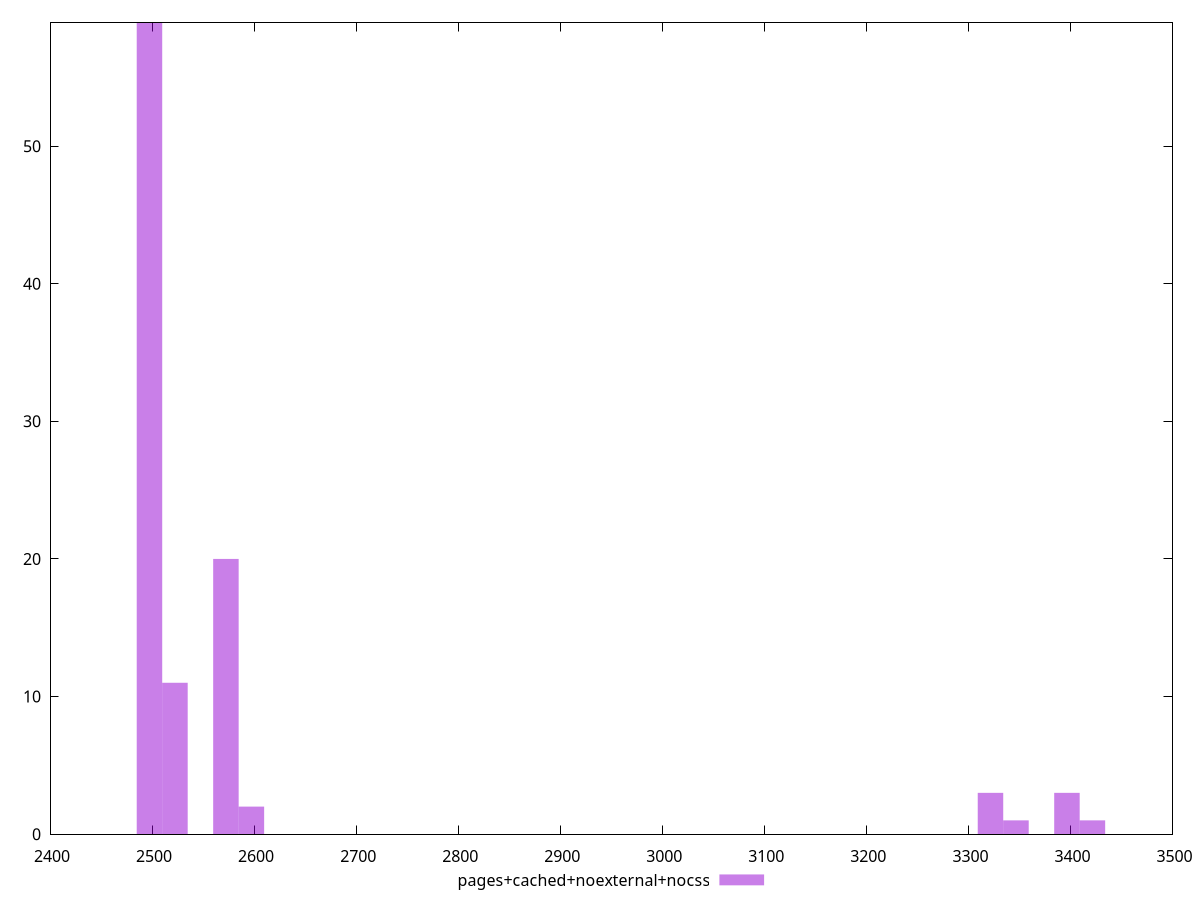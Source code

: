 $_pagesCachedNoexternalNocss <<EOF
2497.467696883748 59
2572.3917277902606 20
3396.5560677618973 3
3321.632036855385 3
3421.530744730735 1
2522.4423738525857 11
2597.3664047590983 2
3346.6067138242224 1
EOF
set key outside below
set terminal pngcairo
set output "report_00006_2020-11-02T20-21-41.718Z/largest-contentful-paint/pages+cached+noexternal+nocss//raw_hist.png"
set yrange [0:59]
set boxwidth 24.974676968837482
set style fill transparent solid 0.5 noborder
plot $_pagesCachedNoexternalNocss title "pages+cached+noexternal+nocss" with boxes ,